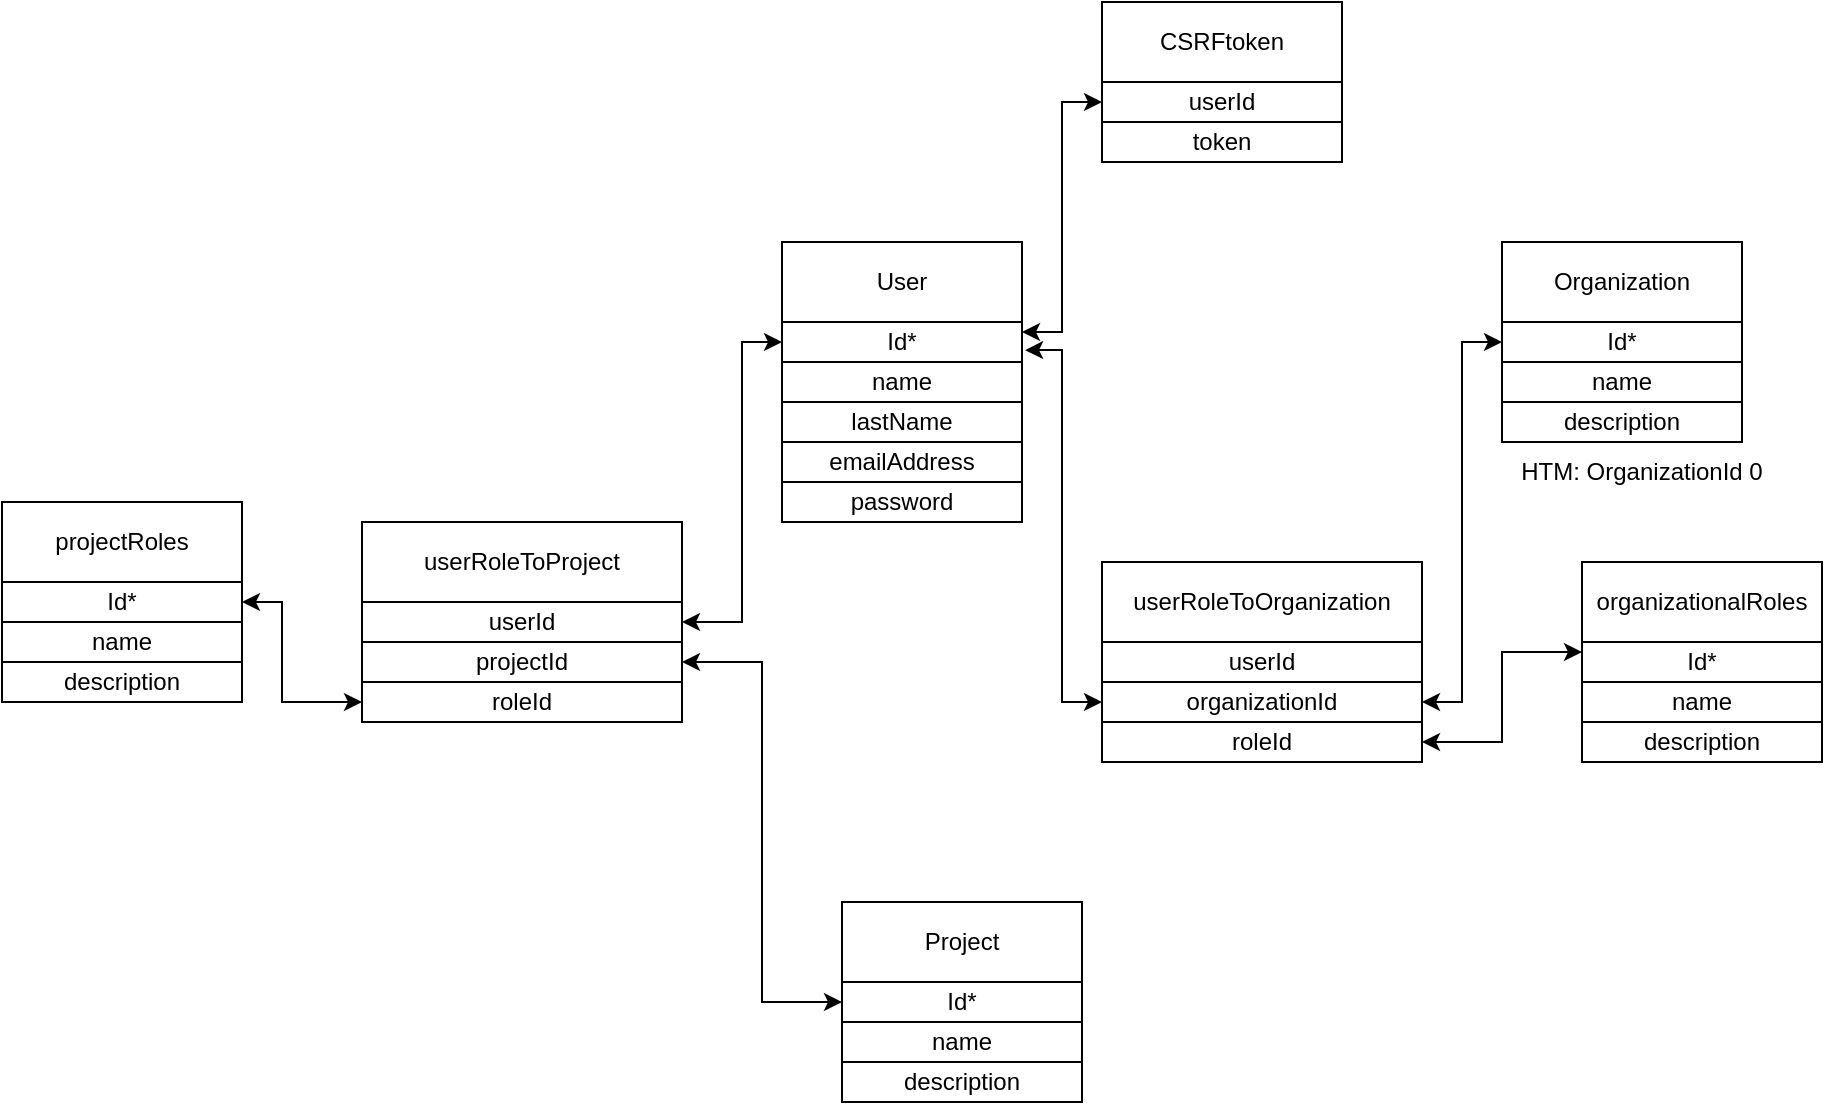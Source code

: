 <mxfile version="25.0.3">
  <diagram name="Page-1" id="1EJeCuaPRWMYo5TFj3sO">
    <mxGraphModel dx="1973" dy="1203" grid="1" gridSize="10" guides="1" tooltips="1" connect="1" arrows="1" fold="1" page="1" pageScale="1" pageWidth="1169" pageHeight="827" math="0" shadow="0">
      <root>
        <mxCell id="0" />
        <mxCell id="1" parent="0" />
        <mxCell id="ynKtiJhWcqaerP6VtimJ-3" value="User" style="rounded=0;whiteSpace=wrap;html=1;" parent="1" vertex="1">
          <mxGeometry x="520" y="259" width="120" height="40" as="geometry" />
        </mxCell>
        <mxCell id="ynKtiJhWcqaerP6VtimJ-4" value="Id*" style="rounded=0;whiteSpace=wrap;html=1;" parent="1" vertex="1">
          <mxGeometry x="520" y="299" width="120" height="20" as="geometry" />
        </mxCell>
        <mxCell id="ynKtiJhWcqaerP6VtimJ-5" value="name" style="rounded=0;whiteSpace=wrap;html=1;" parent="1" vertex="1">
          <mxGeometry x="520" y="319" width="120" height="20" as="geometry" />
        </mxCell>
        <mxCell id="ynKtiJhWcqaerP6VtimJ-6" value="lastName" style="rounded=0;whiteSpace=wrap;html=1;" parent="1" vertex="1">
          <mxGeometry x="520" y="339" width="120" height="20" as="geometry" />
        </mxCell>
        <mxCell id="ynKtiJhWcqaerP6VtimJ-7" value="emailAddress" style="rounded=0;whiteSpace=wrap;html=1;" parent="1" vertex="1">
          <mxGeometry x="520" y="359" width="120" height="20" as="geometry" />
        </mxCell>
        <mxCell id="ynKtiJhWcqaerP6VtimJ-8" value="password" style="rounded=0;whiteSpace=wrap;html=1;" parent="1" vertex="1">
          <mxGeometry x="520" y="379" width="120" height="20" as="geometry" />
        </mxCell>
        <mxCell id="ynKtiJhWcqaerP6VtimJ-9" value="Organization" style="rounded=0;whiteSpace=wrap;html=1;" parent="1" vertex="1">
          <mxGeometry x="880" y="259" width="120" height="40" as="geometry" />
        </mxCell>
        <mxCell id="ynKtiJhWcqaerP6VtimJ-10" value="Id*" style="rounded=0;whiteSpace=wrap;html=1;" parent="1" vertex="1">
          <mxGeometry x="880" y="299" width="120" height="20" as="geometry" />
        </mxCell>
        <mxCell id="ynKtiJhWcqaerP6VtimJ-11" value="name" style="rounded=0;whiteSpace=wrap;html=1;" parent="1" vertex="1">
          <mxGeometry x="880" y="319" width="120" height="20" as="geometry" />
        </mxCell>
        <mxCell id="ynKtiJhWcqaerP6VtimJ-12" value="description" style="rounded=0;whiteSpace=wrap;html=1;" parent="1" vertex="1">
          <mxGeometry x="880" y="339" width="120" height="20" as="geometry" />
        </mxCell>
        <mxCell id="ynKtiJhWcqaerP6VtimJ-15" value="Project" style="rounded=0;whiteSpace=wrap;html=1;" parent="1" vertex="1">
          <mxGeometry x="550" y="589" width="120" height="40" as="geometry" />
        </mxCell>
        <mxCell id="ynKtiJhWcqaerP6VtimJ-16" value="Id*" style="rounded=0;whiteSpace=wrap;html=1;" parent="1" vertex="1">
          <mxGeometry x="550" y="629" width="120" height="20" as="geometry" />
        </mxCell>
        <mxCell id="ynKtiJhWcqaerP6VtimJ-17" value="name" style="rounded=0;whiteSpace=wrap;html=1;" parent="1" vertex="1">
          <mxGeometry x="550" y="649" width="120" height="20" as="geometry" />
        </mxCell>
        <mxCell id="ynKtiJhWcqaerP6VtimJ-18" value="description" style="rounded=0;whiteSpace=wrap;html=1;" parent="1" vertex="1">
          <mxGeometry x="550" y="669" width="120" height="20" as="geometry" />
        </mxCell>
        <mxCell id="ynKtiJhWcqaerP6VtimJ-19" value="organizationalRoles" style="rounded=0;whiteSpace=wrap;html=1;" parent="1" vertex="1">
          <mxGeometry x="920" y="419" width="120" height="40" as="geometry" />
        </mxCell>
        <mxCell id="ynKtiJhWcqaerP6VtimJ-20" value="Id*" style="rounded=0;whiteSpace=wrap;html=1;" parent="1" vertex="1">
          <mxGeometry x="920" y="459" width="120" height="20" as="geometry" />
        </mxCell>
        <mxCell id="ynKtiJhWcqaerP6VtimJ-21" value="name" style="rounded=0;whiteSpace=wrap;html=1;" parent="1" vertex="1">
          <mxGeometry x="920" y="479" width="120" height="20" as="geometry" />
        </mxCell>
        <mxCell id="ynKtiJhWcqaerP6VtimJ-22" value="description" style="rounded=0;whiteSpace=wrap;html=1;" parent="1" vertex="1">
          <mxGeometry x="920" y="499" width="120" height="20" as="geometry" />
        </mxCell>
        <mxCell id="ynKtiJhWcqaerP6VtimJ-29" value="userRoleToOrganization" style="rounded=0;whiteSpace=wrap;html=1;" parent="1" vertex="1">
          <mxGeometry x="680" y="419" width="160" height="40" as="geometry" />
        </mxCell>
        <mxCell id="ynKtiJhWcqaerP6VtimJ-30" value="userId" style="rounded=0;whiteSpace=wrap;html=1;" parent="1" vertex="1">
          <mxGeometry x="680" y="459" width="160" height="20" as="geometry" />
        </mxCell>
        <mxCell id="ynKtiJhWcqaerP6VtimJ-31" value="organizationId" style="rounded=0;whiteSpace=wrap;html=1;" parent="1" vertex="1">
          <mxGeometry x="680" y="479" width="160" height="20" as="geometry" />
        </mxCell>
        <mxCell id="ynKtiJhWcqaerP6VtimJ-32" value="" style="endArrow=classic;startArrow=classic;html=1;rounded=0;entryX=1.013;entryY=0.704;entryDx=0;entryDy=0;entryPerimeter=0;" parent="1" target="ynKtiJhWcqaerP6VtimJ-4" edge="1">
          <mxGeometry width="50" height="50" relative="1" as="geometry">
            <mxPoint x="680" y="489" as="sourcePoint" />
            <mxPoint x="640" y="309" as="targetPoint" />
            <Array as="points">
              <mxPoint x="660" y="489" />
              <mxPoint x="660" y="313" />
            </Array>
          </mxGeometry>
        </mxCell>
        <mxCell id="ynKtiJhWcqaerP6VtimJ-33" value="" style="endArrow=classic;startArrow=classic;html=1;rounded=0;entryX=0;entryY=0.5;entryDx=0;entryDy=0;exitX=1;exitY=0.5;exitDx=0;exitDy=0;" parent="1" source="ynKtiJhWcqaerP6VtimJ-31" target="ynKtiJhWcqaerP6VtimJ-10" edge="1">
          <mxGeometry width="50" height="50" relative="1" as="geometry">
            <mxPoint x="840" y="459" as="sourcePoint" />
            <mxPoint x="880" y="299" as="targetPoint" />
            <Array as="points">
              <mxPoint x="860" y="489" />
              <mxPoint x="860" y="309" />
            </Array>
          </mxGeometry>
        </mxCell>
        <mxCell id="ynKtiJhWcqaerP6VtimJ-34" value="roleId" style="rounded=0;whiteSpace=wrap;html=1;" parent="1" vertex="1">
          <mxGeometry x="680" y="499" width="160" height="20" as="geometry" />
        </mxCell>
        <mxCell id="ynKtiJhWcqaerP6VtimJ-35" value="" style="endArrow=classic;startArrow=classic;html=1;rounded=0;exitX=0;exitY=0.25;exitDx=0;exitDy=0;entryX=1;entryY=0.5;entryDx=0;entryDy=0;" parent="1" source="ynKtiJhWcqaerP6VtimJ-20" target="ynKtiJhWcqaerP6VtimJ-34" edge="1">
          <mxGeometry width="50" height="50" relative="1" as="geometry">
            <mxPoint x="880" y="669" as="sourcePoint" />
            <mxPoint x="840" y="479" as="targetPoint" />
            <Array as="points">
              <mxPoint x="880" y="464" />
              <mxPoint x="880" y="509" />
              <mxPoint x="860" y="509" />
            </Array>
          </mxGeometry>
        </mxCell>
        <mxCell id="ynKtiJhWcqaerP6VtimJ-36" value="userRoleToProject" style="rounded=0;whiteSpace=wrap;html=1;" parent="1" vertex="1">
          <mxGeometry x="310" y="399" width="160" height="40" as="geometry" />
        </mxCell>
        <mxCell id="ynKtiJhWcqaerP6VtimJ-37" value="userId" style="rounded=0;whiteSpace=wrap;html=1;" parent="1" vertex="1">
          <mxGeometry x="310" y="439" width="160" height="20" as="geometry" />
        </mxCell>
        <mxCell id="ynKtiJhWcqaerP6VtimJ-38" value="projectId" style="rounded=0;whiteSpace=wrap;html=1;" parent="1" vertex="1">
          <mxGeometry x="310" y="459" width="160" height="20" as="geometry" />
        </mxCell>
        <mxCell id="ynKtiJhWcqaerP6VtimJ-39" value="roleId" style="rounded=0;whiteSpace=wrap;html=1;" parent="1" vertex="1">
          <mxGeometry x="310" y="479" width="160" height="20" as="geometry" />
        </mxCell>
        <mxCell id="ynKtiJhWcqaerP6VtimJ-40" value="projectRoles" style="rounded=0;whiteSpace=wrap;html=1;" parent="1" vertex="1">
          <mxGeometry x="130" y="389" width="120" height="40" as="geometry" />
        </mxCell>
        <mxCell id="ynKtiJhWcqaerP6VtimJ-41" value="Id*" style="rounded=0;whiteSpace=wrap;html=1;" parent="1" vertex="1">
          <mxGeometry x="130" y="429" width="120" height="20" as="geometry" />
        </mxCell>
        <mxCell id="ynKtiJhWcqaerP6VtimJ-42" value="name" style="rounded=0;whiteSpace=wrap;html=1;" parent="1" vertex="1">
          <mxGeometry x="130" y="449" width="120" height="20" as="geometry" />
        </mxCell>
        <mxCell id="ynKtiJhWcqaerP6VtimJ-43" value="description" style="rounded=0;whiteSpace=wrap;html=1;" parent="1" vertex="1">
          <mxGeometry x="130" y="469" width="120" height="20" as="geometry" />
        </mxCell>
        <mxCell id="ynKtiJhWcqaerP6VtimJ-44" value="" style="endArrow=classic;startArrow=classic;html=1;rounded=0;entryX=0;entryY=0.5;entryDx=0;entryDy=0;exitX=1;exitY=0.5;exitDx=0;exitDy=0;" parent="1" source="ynKtiJhWcqaerP6VtimJ-37" edge="1">
          <mxGeometry width="50" height="50" relative="1" as="geometry">
            <mxPoint x="480" y="489" as="sourcePoint" />
            <mxPoint x="520" y="309" as="targetPoint" />
            <Array as="points">
              <mxPoint x="500" y="449" />
              <mxPoint x="500" y="309" />
            </Array>
          </mxGeometry>
        </mxCell>
        <mxCell id="ynKtiJhWcqaerP6VtimJ-45" value="" style="endArrow=classic;startArrow=classic;html=1;rounded=0;exitX=0;exitY=0.5;exitDx=0;exitDy=0;" parent="1" source="ynKtiJhWcqaerP6VtimJ-39" edge="1">
          <mxGeometry width="50" height="50" relative="1" as="geometry">
            <mxPoint x="1100" y="669" as="sourcePoint" />
            <mxPoint x="250" y="439" as="targetPoint" />
            <Array as="points">
              <mxPoint x="270" y="489" />
              <mxPoint x="270" y="439" />
            </Array>
          </mxGeometry>
        </mxCell>
        <mxCell id="ynKtiJhWcqaerP6VtimJ-46" value="" style="endArrow=classic;startArrow=classic;html=1;rounded=0;entryX=0;entryY=0.5;entryDx=0;entryDy=0;exitX=1;exitY=0.5;exitDx=0;exitDy=0;" parent="1" source="ynKtiJhWcqaerP6VtimJ-38" edge="1" target="ynKtiJhWcqaerP6VtimJ-16">
          <mxGeometry width="50" height="50" relative="1" as="geometry">
            <mxPoint x="1100" y="646.5" as="sourcePoint" />
            <mxPoint x="1140" y="311.5" as="targetPoint" />
            <Array as="points">
              <mxPoint x="510" y="469" />
              <mxPoint x="510" y="639" />
            </Array>
          </mxGeometry>
        </mxCell>
        <mxCell id="ynKtiJhWcqaerP6VtimJ-47" value="CSRFtoken" style="rounded=0;whiteSpace=wrap;html=1;" parent="1" vertex="1">
          <mxGeometry x="680" y="139" width="120" height="40" as="geometry" />
        </mxCell>
        <mxCell id="ynKtiJhWcqaerP6VtimJ-48" value="userId" style="rounded=0;whiteSpace=wrap;html=1;" parent="1" vertex="1">
          <mxGeometry x="680" y="179" width="120" height="20" as="geometry" />
        </mxCell>
        <mxCell id="ynKtiJhWcqaerP6VtimJ-49" value="token" style="rounded=0;whiteSpace=wrap;html=1;" parent="1" vertex="1">
          <mxGeometry x="680" y="199" width="120" height="20" as="geometry" />
        </mxCell>
        <mxCell id="ynKtiJhWcqaerP6VtimJ-51" value="" style="endArrow=classic;startArrow=classic;html=1;rounded=0;entryX=1;entryY=0.25;entryDx=0;entryDy=0;exitX=0;exitY=0.5;exitDx=0;exitDy=0;" parent="1" source="ynKtiJhWcqaerP6VtimJ-48" target="ynKtiJhWcqaerP6VtimJ-4" edge="1">
          <mxGeometry width="50" height="50" relative="1" as="geometry">
            <mxPoint x="690" y="499" as="sourcePoint" />
            <mxPoint x="652" y="323" as="targetPoint" />
            <Array as="points">
              <mxPoint x="660" y="189" />
              <mxPoint x="660" y="304" />
            </Array>
          </mxGeometry>
        </mxCell>
        <mxCell id="ynKtiJhWcqaerP6VtimJ-52" value="HTM: OrganizationId 0" style="text;html=1;align=center;verticalAlign=middle;whiteSpace=wrap;rounded=0;" parent="1" vertex="1">
          <mxGeometry x="880" y="359" width="140" height="30" as="geometry" />
        </mxCell>
      </root>
    </mxGraphModel>
  </diagram>
</mxfile>
